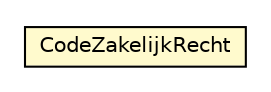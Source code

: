 #!/usr/local/bin/dot
#
# Class diagram 
# Generated by UMLGraph version R5_6-24-gf6e263 (http://www.umlgraph.org/)
#

digraph G {
	edge [fontname="Helvetica",fontsize=10,labelfontname="Helvetica",labelfontsize=10];
	node [fontname="Helvetica",fontsize=10,shape=plaintext];
	nodesep=0.25;
	ranksep=0.5;
	// nl.egem.stuf.sector.bg._0204.KDOZKRRel.CodeZakelijkRecht
	c95602 [label=<<table title="nl.egem.stuf.sector.bg._0204.KDOZKRRel.CodeZakelijkRecht" border="0" cellborder="1" cellspacing="0" cellpadding="2" port="p" bgcolor="lemonChiffon" href="./KDOZKRRel.CodeZakelijkRecht.html">
		<tr><td><table border="0" cellspacing="0" cellpadding="1">
<tr><td align="center" balign="center"> CodeZakelijkRecht </td></tr>
		</table></td></tr>
		</table>>, URL="./KDOZKRRel.CodeZakelijkRecht.html", fontname="Helvetica", fontcolor="black", fontsize=10.0];
}

